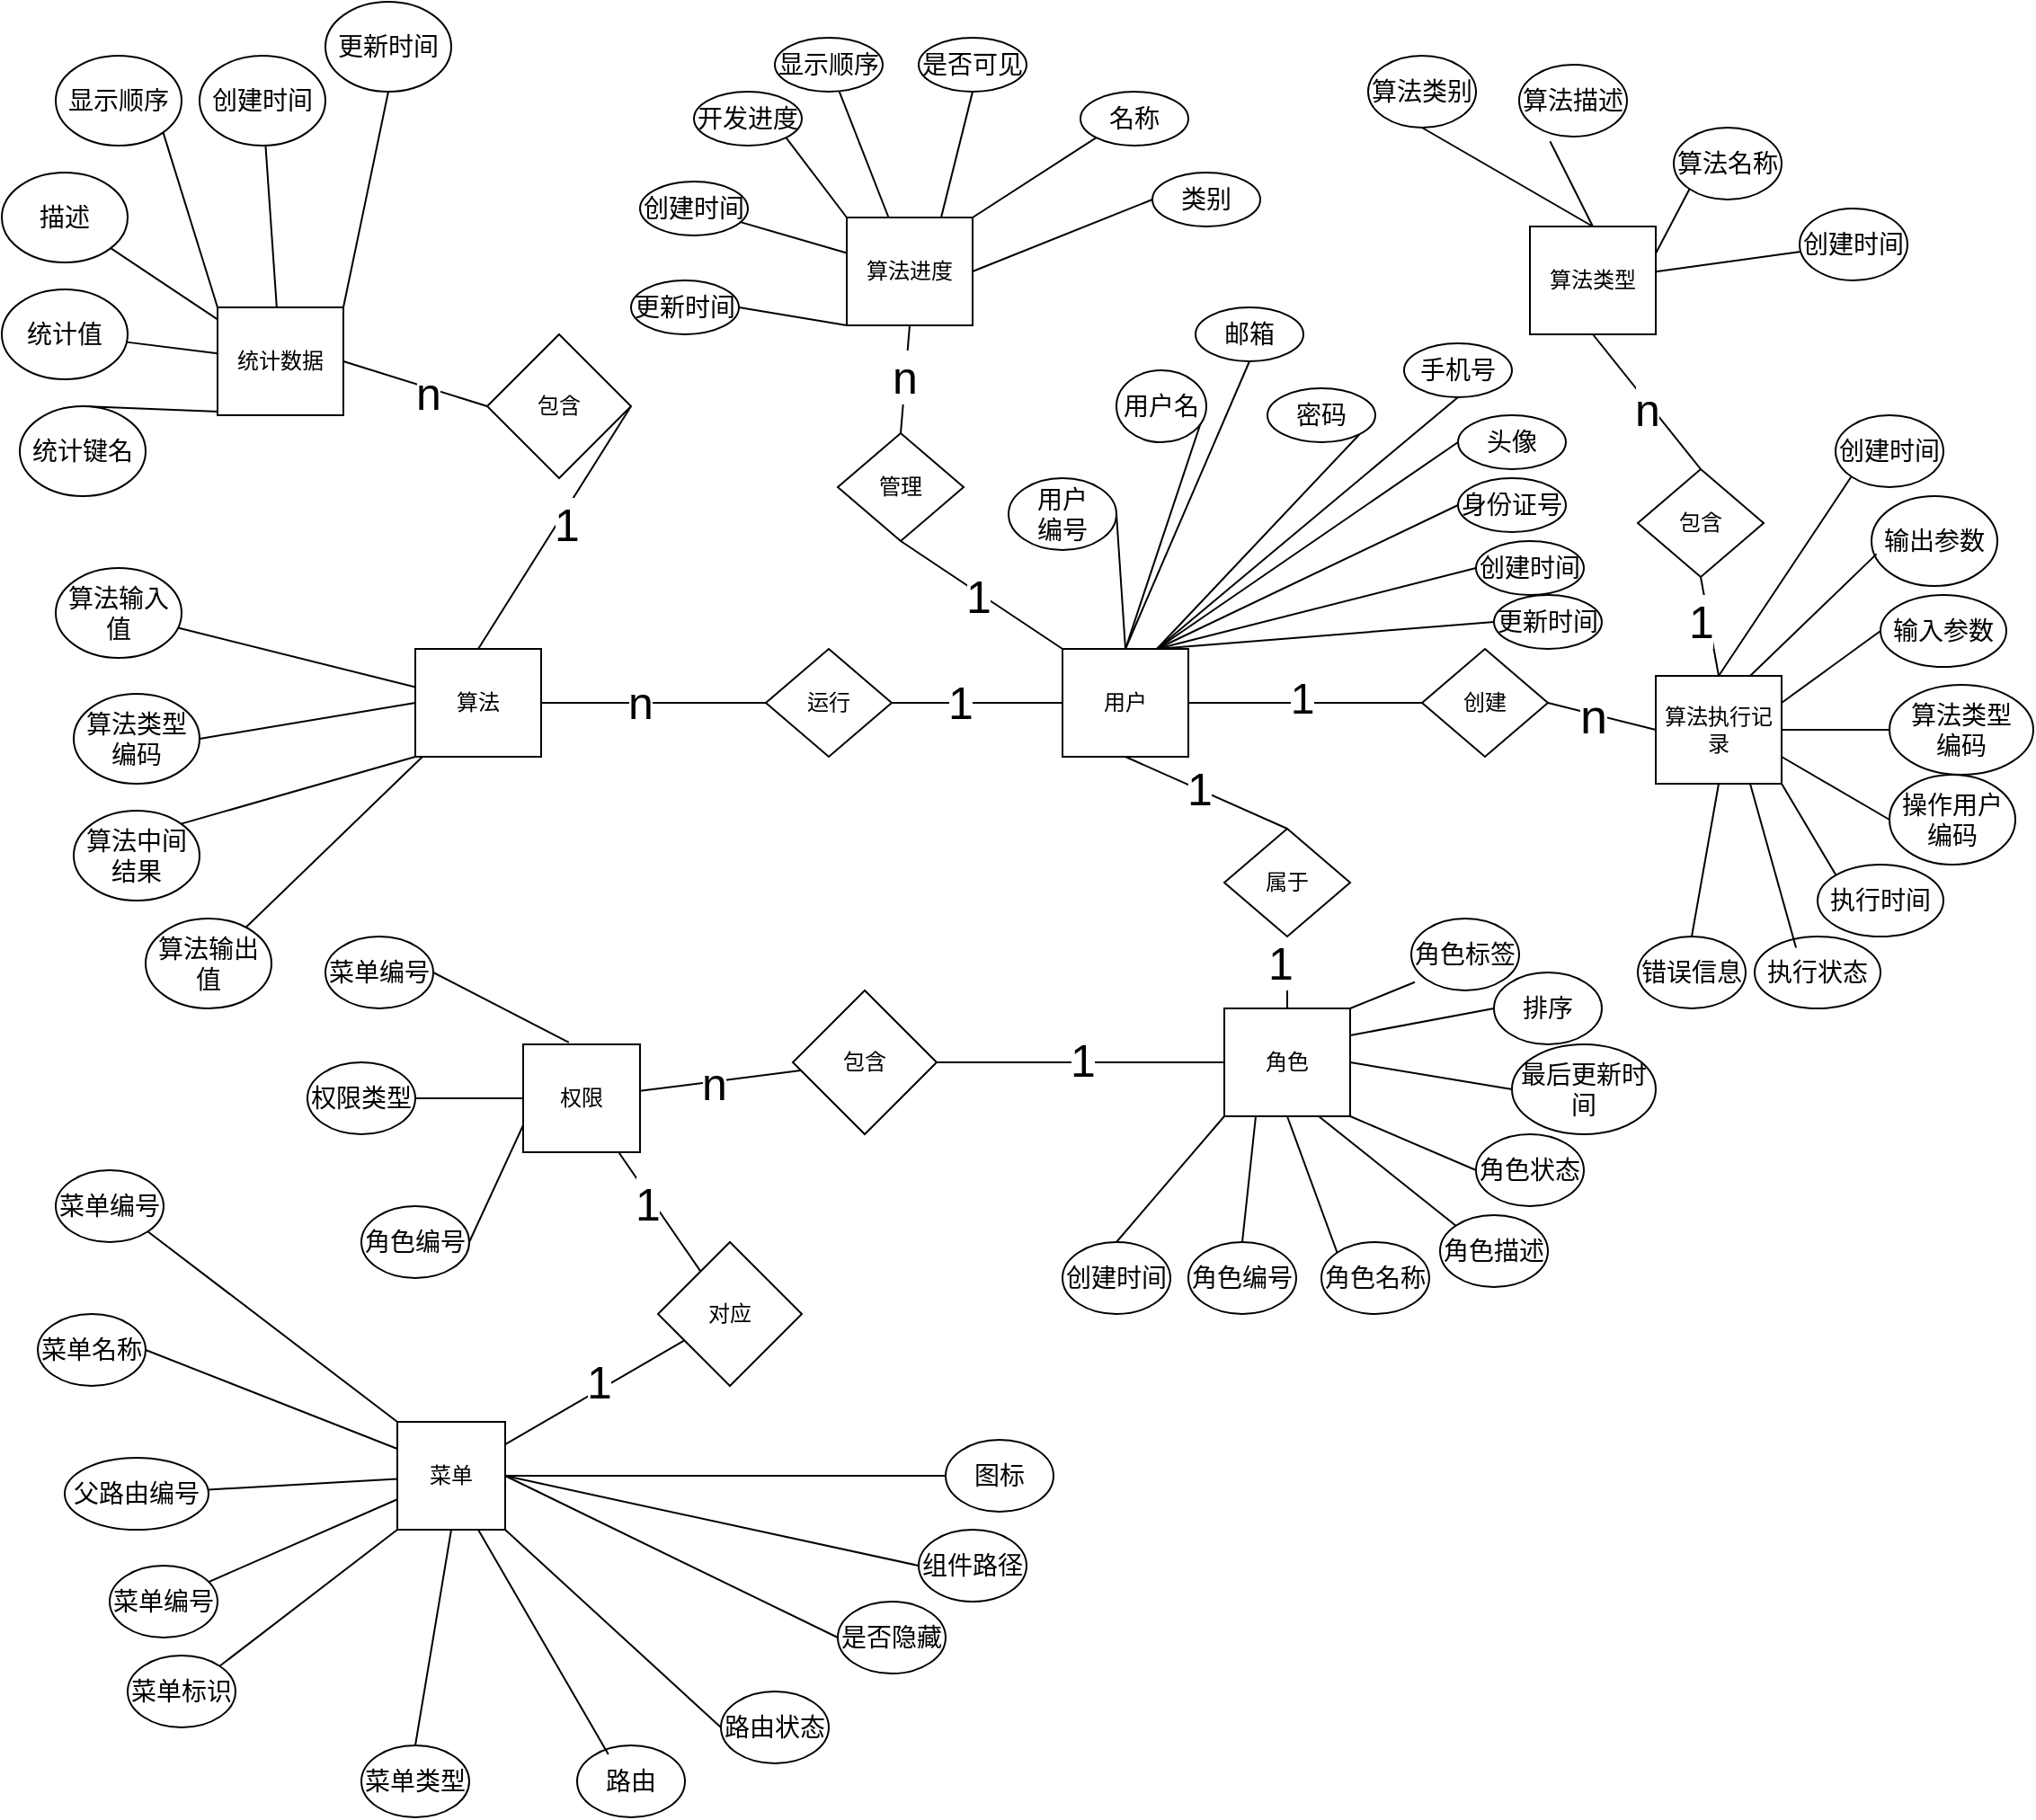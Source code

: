 <mxfile version="27.0.3">
  <diagram name="第 1 页" id="-Th0c5VK0PgYgVABtMwX">
    <mxGraphModel dx="3143" dy="2436" grid="1" gridSize="10" guides="1" tooltips="1" connect="1" arrows="1" fold="1" page="1" pageScale="1" pageWidth="827" pageHeight="1169" math="0" shadow="0">
      <root>
        <mxCell id="0" />
        <mxCell id="1" parent="0" />
        <mxCell id="Kqkyi_JC7MfUf7znlrTd-4" style="rounded=0;orthogonalLoop=1;jettySize=auto;html=1;exitX=1;exitY=0.5;exitDx=0;exitDy=0;entryX=0;entryY=0.5;entryDx=0;entryDy=0;endArrow=none;startFill=0;" edge="1" parent="1" source="Kqkyi_JC7MfUf7znlrTd-1" target="Kqkyi_JC7MfUf7znlrTd-3">
          <mxGeometry relative="1" as="geometry" />
        </mxCell>
        <mxCell id="Kqkyi_JC7MfUf7znlrTd-5" value="1" style="edgeLabel;html=1;align=center;verticalAlign=middle;resizable=0;points=[];fontSize=24;" vertex="1" connectable="0" parent="Kqkyi_JC7MfUf7znlrTd-4">
          <mxGeometry x="-0.04" y="2" relative="1" as="geometry">
            <mxPoint as="offset" />
          </mxGeometry>
        </mxCell>
        <mxCell id="Kqkyi_JC7MfUf7znlrTd-48" style="rounded=0;orthogonalLoop=1;jettySize=auto;html=1;exitX=0;exitY=0.5;exitDx=0;exitDy=0;entryX=1;entryY=0.5;entryDx=0;entryDy=0;endArrow=none;startFill=0;" edge="1" parent="1" source="Kqkyi_JC7MfUf7znlrTd-1" target="Kqkyi_JC7MfUf7znlrTd-42">
          <mxGeometry relative="1" as="geometry" />
        </mxCell>
        <mxCell id="Kqkyi_JC7MfUf7znlrTd-54" value="1" style="edgeLabel;html=1;align=center;verticalAlign=middle;resizable=0;points=[];fontSize=25;" vertex="1" connectable="0" parent="Kqkyi_JC7MfUf7znlrTd-48">
          <mxGeometry x="0.2" y="-1" relative="1" as="geometry">
            <mxPoint as="offset" />
          </mxGeometry>
        </mxCell>
        <mxCell id="Kqkyi_JC7MfUf7znlrTd-65" style="rounded=0;orthogonalLoop=1;jettySize=auto;html=1;exitX=0.5;exitY=0;exitDx=0;exitDy=0;entryX=1;entryY=0.5;entryDx=0;entryDy=0;endArrow=none;startFill=0;" edge="1" parent="1" source="Kqkyi_JC7MfUf7znlrTd-1" target="Kqkyi_JC7MfUf7znlrTd-56">
          <mxGeometry relative="1" as="geometry" />
        </mxCell>
        <mxCell id="Kqkyi_JC7MfUf7znlrTd-66" style="rounded=0;orthogonalLoop=1;jettySize=auto;html=1;exitX=0.5;exitY=0;exitDx=0;exitDy=0;entryX=1;entryY=0.5;entryDx=0;entryDy=0;endArrow=none;startFill=0;" edge="1" parent="1" source="Kqkyi_JC7MfUf7znlrTd-1" target="Kqkyi_JC7MfUf7znlrTd-57">
          <mxGeometry relative="1" as="geometry" />
        </mxCell>
        <mxCell id="Kqkyi_JC7MfUf7znlrTd-67" style="rounded=0;orthogonalLoop=1;jettySize=auto;html=1;exitX=0.75;exitY=0;exitDx=0;exitDy=0;entryX=0;entryY=0.5;entryDx=0;entryDy=0;endArrow=none;startFill=0;" edge="1" parent="1" source="Kqkyi_JC7MfUf7znlrTd-1" target="Kqkyi_JC7MfUf7znlrTd-64">
          <mxGeometry relative="1" as="geometry" />
        </mxCell>
        <mxCell id="Kqkyi_JC7MfUf7znlrTd-68" style="rounded=0;orthogonalLoop=1;jettySize=auto;html=1;exitX=0.75;exitY=0;exitDx=0;exitDy=0;entryX=0;entryY=0.5;entryDx=0;entryDy=0;endArrow=none;startFill=0;" edge="1" parent="1" source="Kqkyi_JC7MfUf7znlrTd-1" target="Kqkyi_JC7MfUf7znlrTd-63">
          <mxGeometry relative="1" as="geometry" />
        </mxCell>
        <mxCell id="Kqkyi_JC7MfUf7znlrTd-69" style="rounded=0;orthogonalLoop=1;jettySize=auto;html=1;exitX=0.75;exitY=0;exitDx=0;exitDy=0;entryX=0;entryY=0.5;entryDx=0;entryDy=0;endArrow=none;startFill=0;" edge="1" parent="1" source="Kqkyi_JC7MfUf7znlrTd-1" target="Kqkyi_JC7MfUf7znlrTd-62">
          <mxGeometry relative="1" as="geometry" />
        </mxCell>
        <mxCell id="Kqkyi_JC7MfUf7znlrTd-70" style="rounded=0;orthogonalLoop=1;jettySize=auto;html=1;exitX=0.75;exitY=0;exitDx=0;exitDy=0;entryX=0;entryY=0.5;entryDx=0;entryDy=0;endArrow=none;startFill=0;" edge="1" parent="1" source="Kqkyi_JC7MfUf7znlrTd-1" target="Kqkyi_JC7MfUf7znlrTd-60">
          <mxGeometry relative="1" as="geometry" />
        </mxCell>
        <mxCell id="Kqkyi_JC7MfUf7znlrTd-71" style="rounded=0;orthogonalLoop=1;jettySize=auto;html=1;exitX=0.75;exitY=0;exitDx=0;exitDy=0;entryX=0.5;entryY=1;entryDx=0;entryDy=0;endArrow=none;startFill=0;" edge="1" parent="1" source="Kqkyi_JC7MfUf7znlrTd-1" target="Kqkyi_JC7MfUf7znlrTd-61">
          <mxGeometry relative="1" as="geometry" />
        </mxCell>
        <mxCell id="Kqkyi_JC7MfUf7znlrTd-72" style="rounded=0;orthogonalLoop=1;jettySize=auto;html=1;exitX=0.75;exitY=0;exitDx=0;exitDy=0;entryX=1;entryY=1;entryDx=0;entryDy=0;endArrow=none;startFill=0;" edge="1" parent="1" source="Kqkyi_JC7MfUf7znlrTd-1" target="Kqkyi_JC7MfUf7znlrTd-58">
          <mxGeometry relative="1" as="geometry" />
        </mxCell>
        <mxCell id="Kqkyi_JC7MfUf7znlrTd-76" style="rounded=0;orthogonalLoop=1;jettySize=auto;html=1;exitX=0.5;exitY=1;exitDx=0;exitDy=0;entryX=0.5;entryY=0;entryDx=0;entryDy=0;endArrow=none;startFill=0;" edge="1" parent="1" source="Kqkyi_JC7MfUf7znlrTd-1" target="Kqkyi_JC7MfUf7znlrTd-75">
          <mxGeometry relative="1" as="geometry" />
        </mxCell>
        <mxCell id="Kqkyi_JC7MfUf7znlrTd-95" value="1" style="edgeLabel;html=1;align=center;verticalAlign=middle;resizable=0;points=[];fontSize=25;" vertex="1" connectable="0" parent="Kqkyi_JC7MfUf7znlrTd-76">
          <mxGeometry x="-0.11" y="1" relative="1" as="geometry">
            <mxPoint as="offset" />
          </mxGeometry>
        </mxCell>
        <mxCell id="Kqkyi_JC7MfUf7znlrTd-141" style="rounded=0;orthogonalLoop=1;jettySize=auto;html=1;exitX=0.5;exitY=0;exitDx=0;exitDy=0;entryX=0.5;entryY=1;entryDx=0;entryDy=0;endArrow=none;startFill=0;" edge="1" parent="1" source="Kqkyi_JC7MfUf7znlrTd-1" target="Kqkyi_JC7MfUf7znlrTd-59">
          <mxGeometry relative="1" as="geometry" />
        </mxCell>
        <mxCell id="Kqkyi_JC7MfUf7znlrTd-143" style="rounded=0;orthogonalLoop=1;jettySize=auto;html=1;exitX=0;exitY=0;exitDx=0;exitDy=0;entryX=0.5;entryY=1;entryDx=0;entryDy=0;endArrow=none;startFill=0;" edge="1" parent="1" source="Kqkyi_JC7MfUf7znlrTd-1" target="Kqkyi_JC7MfUf7znlrTd-142">
          <mxGeometry relative="1" as="geometry" />
        </mxCell>
        <mxCell id="Kqkyi_JC7MfUf7znlrTd-144" value="1" style="edgeLabel;html=1;align=center;verticalAlign=middle;resizable=0;points=[];fontSize=25;" vertex="1" connectable="0" parent="Kqkyi_JC7MfUf7znlrTd-143">
          <mxGeometry x="0.042" y="1" relative="1" as="geometry">
            <mxPoint as="offset" />
          </mxGeometry>
        </mxCell>
        <mxCell id="Kqkyi_JC7MfUf7znlrTd-1" value="用户" style="rounded=0;whiteSpace=wrap;html=1;" vertex="1" parent="1">
          <mxGeometry x="270" y="270" width="70" height="60" as="geometry" />
        </mxCell>
        <mxCell id="Kqkyi_JC7MfUf7znlrTd-17" style="rounded=0;orthogonalLoop=1;jettySize=auto;html=1;exitX=0.5;exitY=1;exitDx=0;exitDy=0;entryX=0.5;entryY=0;entryDx=0;entryDy=0;endArrow=none;startFill=0;" edge="1" parent="1" source="Kqkyi_JC7MfUf7znlrTd-2" target="Kqkyi_JC7MfUf7znlrTd-15">
          <mxGeometry relative="1" as="geometry" />
        </mxCell>
        <mxCell id="Kqkyi_JC7MfUf7znlrTd-19" style="rounded=0;orthogonalLoop=1;jettySize=auto;html=1;exitX=1;exitY=1;exitDx=0;exitDy=0;entryX=0;entryY=0;entryDx=0;entryDy=0;endArrow=none;startFill=0;" edge="1" parent="1" source="Kqkyi_JC7MfUf7znlrTd-2" target="Kqkyi_JC7MfUf7znlrTd-9">
          <mxGeometry relative="1" as="geometry" />
        </mxCell>
        <mxCell id="Kqkyi_JC7MfUf7znlrTd-20" style="rounded=0;orthogonalLoop=1;jettySize=auto;html=1;exitX=1;exitY=0.75;exitDx=0;exitDy=0;entryX=0;entryY=0.5;entryDx=0;entryDy=0;endArrow=none;startFill=0;" edge="1" parent="1" source="Kqkyi_JC7MfUf7znlrTd-2" target="Kqkyi_JC7MfUf7znlrTd-13">
          <mxGeometry relative="1" as="geometry" />
        </mxCell>
        <mxCell id="Kqkyi_JC7MfUf7znlrTd-21" style="rounded=0;orthogonalLoop=1;jettySize=auto;html=1;exitX=1;exitY=0.5;exitDx=0;exitDy=0;entryX=0;entryY=0.5;entryDx=0;entryDy=0;endArrow=none;startFill=0;" edge="1" parent="1" source="Kqkyi_JC7MfUf7znlrTd-2" target="Kqkyi_JC7MfUf7znlrTd-8">
          <mxGeometry relative="1" as="geometry" />
        </mxCell>
        <mxCell id="Kqkyi_JC7MfUf7znlrTd-22" style="rounded=0;orthogonalLoop=1;jettySize=auto;html=1;exitX=1;exitY=0.25;exitDx=0;exitDy=0;entryX=0;entryY=0.5;entryDx=0;entryDy=0;endArrow=none;startFill=0;" edge="1" parent="1" source="Kqkyi_JC7MfUf7znlrTd-2" target="Kqkyi_JC7MfUf7znlrTd-10">
          <mxGeometry relative="1" as="geometry" />
        </mxCell>
        <mxCell id="Kqkyi_JC7MfUf7znlrTd-26" style="rounded=0;orthogonalLoop=1;jettySize=auto;html=1;exitX=0.5;exitY=0;exitDx=0;exitDy=0;entryX=0;entryY=1;entryDx=0;entryDy=0;endArrow=none;startFill=0;" edge="1" parent="1" source="Kqkyi_JC7MfUf7znlrTd-2" target="Kqkyi_JC7MfUf7znlrTd-16">
          <mxGeometry relative="1" as="geometry" />
        </mxCell>
        <mxCell id="Kqkyi_JC7MfUf7znlrTd-2" value="算法执行记录" style="rounded=0;whiteSpace=wrap;html=1;" vertex="1" parent="1">
          <mxGeometry x="600" y="285" width="70" height="60" as="geometry" />
        </mxCell>
        <mxCell id="Kqkyi_JC7MfUf7znlrTd-6" style="rounded=0;orthogonalLoop=1;jettySize=auto;html=1;exitX=1;exitY=0.5;exitDx=0;exitDy=0;entryX=0;entryY=0.5;entryDx=0;entryDy=0;endArrow=none;startFill=0;" edge="1" parent="1" source="Kqkyi_JC7MfUf7znlrTd-3" target="Kqkyi_JC7MfUf7znlrTd-2">
          <mxGeometry relative="1" as="geometry" />
        </mxCell>
        <mxCell id="Kqkyi_JC7MfUf7znlrTd-7" value="n" style="edgeLabel;html=1;align=center;verticalAlign=middle;resizable=0;points=[];fontSize=27;" vertex="1" connectable="0" parent="Kqkyi_JC7MfUf7znlrTd-6">
          <mxGeometry x="-0.16" y="-1" relative="1" as="geometry">
            <mxPoint as="offset" />
          </mxGeometry>
        </mxCell>
        <mxCell id="Kqkyi_JC7MfUf7znlrTd-3" value="创建" style="rhombus;whiteSpace=wrap;html=1;" vertex="1" parent="1">
          <mxGeometry x="470" y="270" width="70" height="60" as="geometry" />
        </mxCell>
        <mxCell id="Kqkyi_JC7MfUf7znlrTd-8" value="&lt;font style=&quot;font-size: 14px;&quot;&gt;算法类型&lt;/font&gt;&lt;div&gt;&lt;font style=&quot;font-size: 14px;&quot;&gt;编码&lt;/font&gt;&lt;/div&gt;" style="ellipse;whiteSpace=wrap;html=1;rotation=0;" vertex="1" parent="1">
          <mxGeometry x="730" y="290" width="80" height="50" as="geometry" />
        </mxCell>
        <mxCell id="Kqkyi_JC7MfUf7znlrTd-9" value="&lt;span style=&quot;font-size: 14px;&quot;&gt;执行时间&lt;/span&gt;" style="ellipse;whiteSpace=wrap;html=1;" vertex="1" parent="1">
          <mxGeometry x="690" y="390" width="70" height="40" as="geometry" />
        </mxCell>
        <mxCell id="Kqkyi_JC7MfUf7znlrTd-10" value="&lt;span style=&quot;font-size: 14px;&quot;&gt;输入参数&lt;/span&gt;" style="ellipse;whiteSpace=wrap;html=1;rotation=0;" vertex="1" parent="1">
          <mxGeometry x="725" y="240" width="70" height="40" as="geometry" />
        </mxCell>
        <mxCell id="Kqkyi_JC7MfUf7znlrTd-11" value="&lt;span style=&quot;font-size: 14px;&quot;&gt;输出参数&lt;/span&gt;" style="ellipse;whiteSpace=wrap;html=1;rotation=0;" vertex="1" parent="1">
          <mxGeometry x="720" y="185" width="70" height="50" as="geometry" />
        </mxCell>
        <mxCell id="Kqkyi_JC7MfUf7znlrTd-13" value="&lt;font style=&quot;font-size: 14px;&quot;&gt;操作用户&lt;/font&gt;&lt;div&gt;&lt;font style=&quot;font-size: 14px;&quot;&gt;编码&lt;/font&gt;&lt;/div&gt;" style="ellipse;whiteSpace=wrap;html=1;" vertex="1" parent="1">
          <mxGeometry x="730" y="340" width="70" height="50" as="geometry" />
        </mxCell>
        <mxCell id="Kqkyi_JC7MfUf7znlrTd-14" value="&lt;span style=&quot;font-size: 14px;&quot;&gt;执行状态&lt;/span&gt;" style="ellipse;whiteSpace=wrap;html=1;rotation=0;" vertex="1" parent="1">
          <mxGeometry x="655" y="430" width="70" height="40" as="geometry" />
        </mxCell>
        <mxCell id="Kqkyi_JC7MfUf7znlrTd-15" value="&lt;span style=&quot;font-size: 14px;&quot;&gt;错误信息&lt;/span&gt;" style="ellipse;whiteSpace=wrap;html=1;" vertex="1" parent="1">
          <mxGeometry x="590" y="430" width="60" height="40" as="geometry" />
        </mxCell>
        <mxCell id="Kqkyi_JC7MfUf7znlrTd-16" value="&lt;span style=&quot;font-size: 14px;&quot;&gt;创建时间&lt;/span&gt;" style="ellipse;whiteSpace=wrap;html=1;" vertex="1" parent="1">
          <mxGeometry x="700" y="140" width="60" height="40" as="geometry" />
        </mxCell>
        <mxCell id="Kqkyi_JC7MfUf7znlrTd-18" style="rounded=0;orthogonalLoop=1;jettySize=auto;html=1;exitX=0.75;exitY=1;exitDx=0;exitDy=0;entryX=0.329;entryY=0.155;entryDx=0;entryDy=0;entryPerimeter=0;endArrow=none;startFill=0;" edge="1" parent="1" source="Kqkyi_JC7MfUf7znlrTd-2" target="Kqkyi_JC7MfUf7znlrTd-14">
          <mxGeometry relative="1" as="geometry" />
        </mxCell>
        <mxCell id="Kqkyi_JC7MfUf7znlrTd-24" style="rounded=0;orthogonalLoop=1;jettySize=auto;html=1;exitX=0.75;exitY=0;exitDx=0;exitDy=0;entryX=0.04;entryY=0.644;entryDx=0;entryDy=0;entryPerimeter=0;endArrow=none;startFill=0;" edge="1" parent="1" source="Kqkyi_JC7MfUf7znlrTd-2" target="Kqkyi_JC7MfUf7znlrTd-11">
          <mxGeometry relative="1" as="geometry" />
        </mxCell>
        <mxCell id="Kqkyi_JC7MfUf7znlrTd-28" style="rounded=0;orthogonalLoop=1;jettySize=auto;html=1;exitX=0.5;exitY=1;exitDx=0;exitDy=0;entryX=0.5;entryY=0;entryDx=0;entryDy=0;endArrow=none;startFill=0;" edge="1" parent="1" source="Kqkyi_JC7MfUf7znlrTd-27" target="Kqkyi_JC7MfUf7znlrTd-2">
          <mxGeometry relative="1" as="geometry" />
        </mxCell>
        <mxCell id="Kqkyi_JC7MfUf7znlrTd-29" value="1" style="edgeLabel;html=1;align=center;verticalAlign=middle;resizable=0;points=[];fontSize=25;" vertex="1" connectable="0" parent="Kqkyi_JC7MfUf7znlrTd-28">
          <mxGeometry x="-0.16" y="-5" relative="1" as="geometry">
            <mxPoint as="offset" />
          </mxGeometry>
        </mxCell>
        <mxCell id="Kqkyi_JC7MfUf7znlrTd-27" value="包含" style="rhombus;whiteSpace=wrap;html=1;" vertex="1" parent="1">
          <mxGeometry x="590" y="170" width="70" height="60" as="geometry" />
        </mxCell>
        <mxCell id="Kqkyi_JC7MfUf7znlrTd-36" style="rounded=0;orthogonalLoop=1;jettySize=auto;html=1;exitX=0.5;exitY=0;exitDx=0;exitDy=0;entryX=0.5;entryY=1;entryDx=0;entryDy=0;endArrow=none;startFill=0;" edge="1" parent="1" source="Kqkyi_JC7MfUf7znlrTd-30" target="Kqkyi_JC7MfUf7znlrTd-33">
          <mxGeometry relative="1" as="geometry" />
        </mxCell>
        <mxCell id="Kqkyi_JC7MfUf7znlrTd-38" style="rounded=0;orthogonalLoop=1;jettySize=auto;html=1;exitX=1;exitY=0.25;exitDx=0;exitDy=0;entryX=0;entryY=1;entryDx=0;entryDy=0;endArrow=none;startFill=0;" edge="1" parent="1" source="Kqkyi_JC7MfUf7znlrTd-30" target="Kqkyi_JC7MfUf7znlrTd-32">
          <mxGeometry relative="1" as="geometry" />
        </mxCell>
        <mxCell id="Kqkyi_JC7MfUf7znlrTd-39" value="" style="rounded=0;orthogonalLoop=1;jettySize=auto;html=1;endArrow=none;startFill=0;" edge="1" parent="1" source="Kqkyi_JC7MfUf7znlrTd-30" target="Kqkyi_JC7MfUf7znlrTd-35">
          <mxGeometry relative="1" as="geometry" />
        </mxCell>
        <mxCell id="Kqkyi_JC7MfUf7znlrTd-40" style="rounded=0;orthogonalLoop=1;jettySize=auto;html=1;exitX=0.5;exitY=1;exitDx=0;exitDy=0;entryX=0.5;entryY=0;entryDx=0;entryDy=0;endArrow=none;startFill=0;" edge="1" parent="1" source="Kqkyi_JC7MfUf7znlrTd-30" target="Kqkyi_JC7MfUf7znlrTd-27">
          <mxGeometry relative="1" as="geometry" />
        </mxCell>
        <mxCell id="Kqkyi_JC7MfUf7znlrTd-41" value="n" style="edgeLabel;html=1;align=center;verticalAlign=middle;resizable=0;points=[];fontSize=25;" vertex="1" connectable="0" parent="Kqkyi_JC7MfUf7znlrTd-40">
          <mxGeometry x="0.04" y="-2" relative="1" as="geometry">
            <mxPoint as="offset" />
          </mxGeometry>
        </mxCell>
        <mxCell id="Kqkyi_JC7MfUf7znlrTd-30" value="算法类型" style="rounded=0;whiteSpace=wrap;html=1;" vertex="1" parent="1">
          <mxGeometry x="530" y="35" width="70" height="60" as="geometry" />
        </mxCell>
        <mxCell id="Kqkyi_JC7MfUf7znlrTd-31" value="&lt;span style=&quot;font-size: 14px;&quot;&gt;算法描述&lt;/span&gt;" style="ellipse;whiteSpace=wrap;html=1;" vertex="1" parent="1">
          <mxGeometry x="524" y="-55" width="60" height="40" as="geometry" />
        </mxCell>
        <mxCell id="Kqkyi_JC7MfUf7znlrTd-32" value="&lt;span style=&quot;font-size: 14px;&quot;&gt;算法名称&lt;/span&gt;" style="ellipse;whiteSpace=wrap;html=1;" vertex="1" parent="1">
          <mxGeometry x="610" y="-20" width="60" height="40" as="geometry" />
        </mxCell>
        <mxCell id="Kqkyi_JC7MfUf7znlrTd-33" value="&lt;span style=&quot;font-size: 14px;&quot;&gt;算法类别&lt;/span&gt;" style="ellipse;whiteSpace=wrap;html=1;" vertex="1" parent="1">
          <mxGeometry x="440" y="-60" width="60" height="40" as="geometry" />
        </mxCell>
        <mxCell id="Kqkyi_JC7MfUf7znlrTd-35" value="&lt;span style=&quot;font-size: 14px;&quot;&gt;创建时间&lt;/span&gt;" style="ellipse;whiteSpace=wrap;html=1;" vertex="1" parent="1">
          <mxGeometry x="680" y="25" width="60" height="40" as="geometry" />
        </mxCell>
        <mxCell id="Kqkyi_JC7MfUf7znlrTd-37" style="rounded=0;orthogonalLoop=1;jettySize=auto;html=1;exitX=0.5;exitY=0;exitDx=0;exitDy=0;entryX=0.287;entryY=1.065;entryDx=0;entryDy=0;entryPerimeter=0;endArrow=none;startFill=0;" edge="1" parent="1" source="Kqkyi_JC7MfUf7znlrTd-30" target="Kqkyi_JC7MfUf7znlrTd-31">
          <mxGeometry relative="1" as="geometry" />
        </mxCell>
        <mxCell id="Kqkyi_JC7MfUf7znlrTd-49" style="rounded=0;orthogonalLoop=1;jettySize=auto;html=1;exitX=0;exitY=0.5;exitDx=0;exitDy=0;entryX=1;entryY=0.5;entryDx=0;entryDy=0;endArrow=none;startFill=0;" edge="1" parent="1" source="Kqkyi_JC7MfUf7znlrTd-42" target="Kqkyi_JC7MfUf7znlrTd-43">
          <mxGeometry relative="1" as="geometry" />
        </mxCell>
        <mxCell id="Kqkyi_JC7MfUf7znlrTd-55" value="n" style="edgeLabel;html=1;align=center;verticalAlign=middle;resizable=0;points=[];fontSize=25;" vertex="1" connectable="0" parent="Kqkyi_JC7MfUf7znlrTd-49">
          <mxGeometry x="0.12" y="-1" relative="1" as="geometry">
            <mxPoint as="offset" />
          </mxGeometry>
        </mxCell>
        <mxCell id="Kqkyi_JC7MfUf7znlrTd-42" value="运行" style="rhombus;whiteSpace=wrap;html=1;" vertex="1" parent="1">
          <mxGeometry x="105" y="270" width="70" height="60" as="geometry" />
        </mxCell>
        <mxCell id="Kqkyi_JC7MfUf7znlrTd-50" value="" style="rounded=0;orthogonalLoop=1;jettySize=auto;html=1;endArrow=none;startFill=0;" edge="1" parent="1" source="Kqkyi_JC7MfUf7znlrTd-43" target="Kqkyi_JC7MfUf7znlrTd-47">
          <mxGeometry relative="1" as="geometry" />
        </mxCell>
        <mxCell id="Kqkyi_JC7MfUf7znlrTd-51" style="rounded=0;orthogonalLoop=1;jettySize=auto;html=1;exitX=0;exitY=1;exitDx=0;exitDy=0;entryX=1;entryY=0;entryDx=0;entryDy=0;endArrow=none;startFill=0;" edge="1" parent="1" source="Kqkyi_JC7MfUf7znlrTd-43" target="Kqkyi_JC7MfUf7znlrTd-46">
          <mxGeometry relative="1" as="geometry" />
        </mxCell>
        <mxCell id="Kqkyi_JC7MfUf7znlrTd-52" value="" style="rounded=0;orthogonalLoop=1;jettySize=auto;html=1;endArrow=none;startFill=0;" edge="1" parent="1" source="Kqkyi_JC7MfUf7znlrTd-43" target="Kqkyi_JC7MfUf7znlrTd-45">
          <mxGeometry relative="1" as="geometry" />
        </mxCell>
        <mxCell id="Kqkyi_JC7MfUf7znlrTd-53" style="rounded=0;orthogonalLoop=1;jettySize=auto;html=1;exitX=0;exitY=0.5;exitDx=0;exitDy=0;entryX=1;entryY=0.5;entryDx=0;entryDy=0;endArrow=none;startFill=0;" edge="1" parent="1" source="Kqkyi_JC7MfUf7znlrTd-43" target="Kqkyi_JC7MfUf7znlrTd-44">
          <mxGeometry relative="1" as="geometry" />
        </mxCell>
        <mxCell id="Kqkyi_JC7MfUf7znlrTd-167" style="rounded=0;orthogonalLoop=1;jettySize=auto;html=1;exitX=0.5;exitY=0;exitDx=0;exitDy=0;entryX=1;entryY=0.5;entryDx=0;entryDy=0;endArrow=none;startFill=0;" edge="1" parent="1" source="Kqkyi_JC7MfUf7znlrTd-43" target="Kqkyi_JC7MfUf7znlrTd-163">
          <mxGeometry relative="1" as="geometry" />
        </mxCell>
        <mxCell id="Kqkyi_JC7MfUf7znlrTd-168" value="1" style="edgeLabel;html=1;align=center;verticalAlign=middle;resizable=0;points=[];fontSize=25;" vertex="1" connectable="0" parent="Kqkyi_JC7MfUf7znlrTd-167">
          <mxGeometry x="0.077" y="-4" relative="1" as="geometry">
            <mxPoint as="offset" />
          </mxGeometry>
        </mxCell>
        <mxCell id="Kqkyi_JC7MfUf7znlrTd-43" value="算法" style="rounded=0;whiteSpace=wrap;html=1;" vertex="1" parent="1">
          <mxGeometry x="-90" y="270" width="70" height="60" as="geometry" />
        </mxCell>
        <mxCell id="Kqkyi_JC7MfUf7znlrTd-44" value="&lt;span style=&quot;font-size: 14px;&quot;&gt;算法类型编码&lt;/span&gt;" style="ellipse;whiteSpace=wrap;html=1;" vertex="1" parent="1">
          <mxGeometry x="-280" y="295" width="70" height="50" as="geometry" />
        </mxCell>
        <mxCell id="Kqkyi_JC7MfUf7znlrTd-45" value="&lt;span style=&quot;font-size: 14px;&quot;&gt;算法输入值&lt;/span&gt;" style="ellipse;whiteSpace=wrap;html=1;" vertex="1" parent="1">
          <mxGeometry x="-290" y="225" width="70" height="50" as="geometry" />
        </mxCell>
        <mxCell id="Kqkyi_JC7MfUf7znlrTd-46" value="&lt;span style=&quot;font-size: 14px;&quot;&gt;算法中间结果&lt;/span&gt;" style="ellipse;whiteSpace=wrap;html=1;" vertex="1" parent="1">
          <mxGeometry x="-280" y="360" width="70" height="50" as="geometry" />
        </mxCell>
        <mxCell id="Kqkyi_JC7MfUf7znlrTd-47" value="&lt;span style=&quot;font-size: 14px;&quot;&gt;算法输出值&lt;/span&gt;" style="ellipse;whiteSpace=wrap;html=1;" vertex="1" parent="1">
          <mxGeometry x="-240" y="420" width="70" height="50" as="geometry" />
        </mxCell>
        <mxCell id="Kqkyi_JC7MfUf7znlrTd-56" value="&lt;span style=&quot;font-size: 14px;&quot;&gt;用户&lt;/span&gt;&lt;div&gt;&lt;span style=&quot;font-size: 14px;&quot;&gt;编号&lt;/span&gt;&lt;span style=&quot;color: rgba(0, 0, 0, 0); font-family: monospace; font-size: 0px; text-align: start; text-wrap-mode: nowrap;&quot;&gt;%3CmxGraphModel%3E%3Croot%3E%3CmxCell%20id%3D%220%22%2F%3E%3CmxCell%20id%3D%221%22%20parent%3D%220%22%2F%3E%3CmxCell%20id%3D%222%22%20value%3D%22%26lt%3Bspan%20style%3D%26quot%3Bfont-size%3A%2014px%3B%26quot%3B%26gt%3B%E7%AE%97%E6%B3%95%E8%BE%93%E5%85%A5%E5%80%BC%26lt%3B%2Fspan%26gt%3B%22%20style%3D%22ellipse%3BwhiteSpace%3Dwrap%3Bhtml%3D1%3B%22%20vertex%3D%221%22%20parent%3D%221%22%3E%3CmxGeometry%20x%3D%2240%22%20y%3D%22220%22%20width%3D%2270%22%20height%3D%2250%22%20as%3D%22geometry%22%2F%3E%3C%2FmxCell%3E%3C%2Froot%3E%3C%2FmxGraphModel%3E&lt;/span&gt;&lt;/div&gt;" style="ellipse;whiteSpace=wrap;html=1;" vertex="1" parent="1">
          <mxGeometry x="240" y="175" width="60" height="40" as="geometry" />
        </mxCell>
        <mxCell id="Kqkyi_JC7MfUf7znlrTd-57" value="&lt;span style=&quot;font-size: 14px;&quot;&gt;用户名&lt;/span&gt;" style="ellipse;whiteSpace=wrap;html=1;" vertex="1" parent="1">
          <mxGeometry x="300" y="115" width="50" height="40" as="geometry" />
        </mxCell>
        <mxCell id="Kqkyi_JC7MfUf7znlrTd-58" value="&lt;span style=&quot;font-size: 14px;&quot;&gt;密码&lt;/span&gt;" style="ellipse;whiteSpace=wrap;html=1;" vertex="1" parent="1">
          <mxGeometry x="384" y="125" width="60" height="30" as="geometry" />
        </mxCell>
        <mxCell id="Kqkyi_JC7MfUf7znlrTd-59" value="&lt;span style=&quot;font-size: 14px;&quot;&gt;邮箱&lt;/span&gt;" style="ellipse;whiteSpace=wrap;html=1;" vertex="1" parent="1">
          <mxGeometry x="344" y="80" width="60" height="30" as="geometry" />
        </mxCell>
        <mxCell id="Kqkyi_JC7MfUf7znlrTd-60" value="&lt;span style=&quot;font-size: 14px;&quot;&gt;头像&lt;/span&gt;" style="ellipse;whiteSpace=wrap;html=1;" vertex="1" parent="1">
          <mxGeometry x="490" y="140" width="60" height="30" as="geometry" />
        </mxCell>
        <mxCell id="Kqkyi_JC7MfUf7znlrTd-61" value="&lt;span style=&quot;font-size: 14px;&quot;&gt;手机号&lt;/span&gt;" style="ellipse;whiteSpace=wrap;html=1;" vertex="1" parent="1">
          <mxGeometry x="460" y="100" width="60" height="30" as="geometry" />
        </mxCell>
        <mxCell id="Kqkyi_JC7MfUf7znlrTd-62" value="&lt;span style=&quot;font-size: 14px;&quot;&gt;身份证号&lt;/span&gt;" style="ellipse;whiteSpace=wrap;html=1;" vertex="1" parent="1">
          <mxGeometry x="490" y="175" width="60" height="30" as="geometry" />
        </mxCell>
        <mxCell id="Kqkyi_JC7MfUf7znlrTd-63" value="&lt;span style=&quot;font-size: 14px;&quot;&gt;创建时间&lt;/span&gt;" style="ellipse;whiteSpace=wrap;html=1;" vertex="1" parent="1">
          <mxGeometry x="500" y="210" width="60" height="30" as="geometry" />
        </mxCell>
        <mxCell id="Kqkyi_JC7MfUf7znlrTd-64" value="&lt;span style=&quot;font-size: 14px;&quot;&gt;更新时间&lt;/span&gt;" style="ellipse;whiteSpace=wrap;html=1;" vertex="1" parent="1">
          <mxGeometry x="510" y="240" width="60" height="30" as="geometry" />
        </mxCell>
        <mxCell id="Kqkyi_JC7MfUf7znlrTd-94" style="rounded=0;orthogonalLoop=1;jettySize=auto;html=1;exitX=0.5;exitY=1;exitDx=0;exitDy=0;entryX=0.5;entryY=0;entryDx=0;entryDy=0;endArrow=none;startFill=0;" edge="1" parent="1" source="Kqkyi_JC7MfUf7znlrTd-75" target="Kqkyi_JC7MfUf7znlrTd-77">
          <mxGeometry relative="1" as="geometry" />
        </mxCell>
        <mxCell id="Kqkyi_JC7MfUf7znlrTd-96" value="1" style="edgeLabel;html=1;align=center;verticalAlign=middle;resizable=0;points=[];fontSize=25;" vertex="1" connectable="0" parent="Kqkyi_JC7MfUf7znlrTd-94">
          <mxGeometry x="-0.31" y="-4" relative="1" as="geometry">
            <mxPoint as="offset" />
          </mxGeometry>
        </mxCell>
        <mxCell id="Kqkyi_JC7MfUf7znlrTd-75" value="属于" style="rhombus;whiteSpace=wrap;html=1;" vertex="1" parent="1">
          <mxGeometry x="360" y="370" width="70" height="60" as="geometry" />
        </mxCell>
        <mxCell id="Kqkyi_JC7MfUf7znlrTd-87" style="rounded=0;orthogonalLoop=1;jettySize=auto;html=1;exitX=1;exitY=0.25;exitDx=0;exitDy=0;entryX=0;entryY=0.5;entryDx=0;entryDy=0;endArrow=none;startFill=0;" edge="1" parent="1" source="Kqkyi_JC7MfUf7znlrTd-77" target="Kqkyi_JC7MfUf7znlrTd-85">
          <mxGeometry relative="1" as="geometry" />
        </mxCell>
        <mxCell id="Kqkyi_JC7MfUf7znlrTd-88" style="rounded=0;orthogonalLoop=1;jettySize=auto;html=1;exitX=1;exitY=0.5;exitDx=0;exitDy=0;entryX=0;entryY=0.5;entryDx=0;entryDy=0;endArrow=none;startFill=0;" edge="1" parent="1" source="Kqkyi_JC7MfUf7znlrTd-77" target="Kqkyi_JC7MfUf7znlrTd-82">
          <mxGeometry relative="1" as="geometry" />
        </mxCell>
        <mxCell id="Kqkyi_JC7MfUf7znlrTd-89" style="rounded=0;orthogonalLoop=1;jettySize=auto;html=1;exitX=1;exitY=1;exitDx=0;exitDy=0;entryX=0;entryY=0.5;entryDx=0;entryDy=0;endArrow=none;startFill=0;" edge="1" parent="1" source="Kqkyi_JC7MfUf7znlrTd-77" target="Kqkyi_JC7MfUf7znlrTd-84">
          <mxGeometry relative="1" as="geometry" />
        </mxCell>
        <mxCell id="Kqkyi_JC7MfUf7znlrTd-90" style="rounded=0;orthogonalLoop=1;jettySize=auto;html=1;exitX=0.75;exitY=1;exitDx=0;exitDy=0;entryX=0;entryY=0;entryDx=0;entryDy=0;endArrow=none;startFill=0;" edge="1" parent="1" source="Kqkyi_JC7MfUf7znlrTd-77" target="Kqkyi_JC7MfUf7znlrTd-80">
          <mxGeometry relative="1" as="geometry" />
        </mxCell>
        <mxCell id="Kqkyi_JC7MfUf7znlrTd-91" style="rounded=0;orthogonalLoop=1;jettySize=auto;html=1;exitX=0.5;exitY=1;exitDx=0;exitDy=0;entryX=0;entryY=0;entryDx=0;entryDy=0;endArrow=none;startFill=0;" edge="1" parent="1" source="Kqkyi_JC7MfUf7znlrTd-77" target="Kqkyi_JC7MfUf7znlrTd-79">
          <mxGeometry relative="1" as="geometry" />
        </mxCell>
        <mxCell id="Kqkyi_JC7MfUf7znlrTd-92" style="rounded=0;orthogonalLoop=1;jettySize=auto;html=1;exitX=0.25;exitY=1;exitDx=0;exitDy=0;entryX=0.5;entryY=0;entryDx=0;entryDy=0;endArrow=none;startFill=0;" edge="1" parent="1" source="Kqkyi_JC7MfUf7znlrTd-77" target="Kqkyi_JC7MfUf7znlrTd-78">
          <mxGeometry relative="1" as="geometry" />
        </mxCell>
        <mxCell id="Kqkyi_JC7MfUf7znlrTd-93" style="rounded=0;orthogonalLoop=1;jettySize=auto;html=1;exitX=0;exitY=1;exitDx=0;exitDy=0;entryX=0.5;entryY=0;entryDx=0;entryDy=0;endArrow=none;startFill=0;" edge="1" parent="1" source="Kqkyi_JC7MfUf7znlrTd-77" target="Kqkyi_JC7MfUf7znlrTd-81">
          <mxGeometry relative="1" as="geometry" />
        </mxCell>
        <mxCell id="Kqkyi_JC7MfUf7znlrTd-98" value="" style="edgeStyle=orthogonalEdgeStyle;rounded=0;orthogonalLoop=1;jettySize=auto;html=1;endArrow=none;startFill=0;" edge="1" parent="1" source="Kqkyi_JC7MfUf7znlrTd-77" target="Kqkyi_JC7MfUf7znlrTd-97">
          <mxGeometry relative="1" as="geometry" />
        </mxCell>
        <mxCell id="Kqkyi_JC7MfUf7znlrTd-104" value="1" style="edgeLabel;html=1;align=center;verticalAlign=middle;resizable=0;points=[];fontSize=25;" vertex="1" connectable="0" parent="Kqkyi_JC7MfUf7znlrTd-98">
          <mxGeometry x="-0.013" y="-2" relative="1" as="geometry">
            <mxPoint as="offset" />
          </mxGeometry>
        </mxCell>
        <mxCell id="Kqkyi_JC7MfUf7znlrTd-77" value="角色" style="rounded=0;whiteSpace=wrap;html=1;" vertex="1" parent="1">
          <mxGeometry x="360" y="470" width="70" height="60" as="geometry" />
        </mxCell>
        <mxCell id="Kqkyi_JC7MfUf7znlrTd-78" value="&lt;span style=&quot;font-size: 14px;&quot;&gt;角色编号&lt;/span&gt;" style="ellipse;whiteSpace=wrap;html=1;" vertex="1" parent="1">
          <mxGeometry x="340" y="600" width="60" height="40" as="geometry" />
        </mxCell>
        <mxCell id="Kqkyi_JC7MfUf7znlrTd-79" value="&lt;span style=&quot;font-size: 14px;&quot;&gt;角色名称&lt;/span&gt;" style="ellipse;whiteSpace=wrap;html=1;" vertex="1" parent="1">
          <mxGeometry x="414" y="600" width="60" height="40" as="geometry" />
        </mxCell>
        <mxCell id="Kqkyi_JC7MfUf7znlrTd-80" value="&lt;span style=&quot;font-size: 14px;&quot;&gt;角色描述&lt;/span&gt;" style="ellipse;whiteSpace=wrap;html=1;" vertex="1" parent="1">
          <mxGeometry x="480" y="585" width="60" height="40" as="geometry" />
        </mxCell>
        <mxCell id="Kqkyi_JC7MfUf7znlrTd-81" value="&lt;span style=&quot;font-size: 14px;&quot;&gt;创建时间&lt;/span&gt;" style="ellipse;whiteSpace=wrap;html=1;" vertex="1" parent="1">
          <mxGeometry x="270" y="600" width="60" height="40" as="geometry" />
        </mxCell>
        <mxCell id="Kqkyi_JC7MfUf7znlrTd-82" value="&lt;span style=&quot;font-size: 14px;&quot;&gt;最后更新时间&lt;/span&gt;" style="ellipse;whiteSpace=wrap;html=1;" vertex="1" parent="1">
          <mxGeometry x="520" y="490" width="80" height="50" as="geometry" />
        </mxCell>
        <mxCell id="Kqkyi_JC7MfUf7znlrTd-83" value="&lt;span style=&quot;font-size: 14px;&quot;&gt;角色标签&lt;/span&gt;" style="ellipse;whiteSpace=wrap;html=1;" vertex="1" parent="1">
          <mxGeometry x="464" y="420" width="60" height="40" as="geometry" />
        </mxCell>
        <mxCell id="Kqkyi_JC7MfUf7znlrTd-84" value="&lt;span style=&quot;font-size: 14px;&quot;&gt;角色状态&lt;/span&gt;" style="ellipse;whiteSpace=wrap;html=1;" vertex="1" parent="1">
          <mxGeometry x="500" y="540" width="60" height="40" as="geometry" />
        </mxCell>
        <mxCell id="Kqkyi_JC7MfUf7znlrTd-85" value="&lt;span style=&quot;font-size: 14px;&quot;&gt;排序&lt;/span&gt;" style="ellipse;whiteSpace=wrap;html=1;" vertex="1" parent="1">
          <mxGeometry x="510" y="450" width="60" height="40" as="geometry" />
        </mxCell>
        <mxCell id="Kqkyi_JC7MfUf7znlrTd-86" style="rounded=0;orthogonalLoop=1;jettySize=auto;html=1;exitX=1;exitY=0;exitDx=0;exitDy=0;entryX=0.033;entryY=0.885;entryDx=0;entryDy=0;entryPerimeter=0;endArrow=none;startFill=0;" edge="1" parent="1" source="Kqkyi_JC7MfUf7znlrTd-77" target="Kqkyi_JC7MfUf7znlrTd-83">
          <mxGeometry relative="1" as="geometry" />
        </mxCell>
        <mxCell id="Kqkyi_JC7MfUf7znlrTd-100" value="" style="rounded=0;orthogonalLoop=1;jettySize=auto;html=1;endArrow=none;startFill=0;" edge="1" parent="1" source="Kqkyi_JC7MfUf7znlrTd-97" target="Kqkyi_JC7MfUf7znlrTd-99">
          <mxGeometry relative="1" as="geometry" />
        </mxCell>
        <mxCell id="Kqkyi_JC7MfUf7znlrTd-105" value="n" style="edgeLabel;html=1;align=center;verticalAlign=middle;resizable=0;points=[];fontSize=25;" vertex="1" connectable="0" parent="Kqkyi_JC7MfUf7znlrTd-100">
          <mxGeometry x="0.1" relative="1" as="geometry">
            <mxPoint as="offset" />
          </mxGeometry>
        </mxCell>
        <mxCell id="Kqkyi_JC7MfUf7znlrTd-97" value="包含" style="rhombus;whiteSpace=wrap;html=1;rounded=0;" vertex="1" parent="1">
          <mxGeometry x="120" y="460" width="80" height="80" as="geometry" />
        </mxCell>
        <mxCell id="Kqkyi_JC7MfUf7znlrTd-102" value="" style="rounded=0;orthogonalLoop=1;jettySize=auto;html=1;endArrow=none;startFill=0;" edge="1" parent="1" source="Kqkyi_JC7MfUf7znlrTd-99" target="Kqkyi_JC7MfUf7znlrTd-101">
          <mxGeometry relative="1" as="geometry" />
        </mxCell>
        <mxCell id="Kqkyi_JC7MfUf7znlrTd-103" value="1" style="edgeLabel;html=1;align=center;verticalAlign=middle;resizable=0;points=[];fontSize=25;" vertex="1" connectable="0" parent="Kqkyi_JC7MfUf7znlrTd-102">
          <mxGeometry x="-0.206" y="-3" relative="1" as="geometry">
            <mxPoint as="offset" />
          </mxGeometry>
        </mxCell>
        <mxCell id="Kqkyi_JC7MfUf7znlrTd-99" value="权限" style="whiteSpace=wrap;html=1;rounded=0;" vertex="1" parent="1">
          <mxGeometry x="-30" y="490" width="65" height="60" as="geometry" />
        </mxCell>
        <mxCell id="Kqkyi_JC7MfUf7znlrTd-107" value="" style="rounded=0;orthogonalLoop=1;jettySize=auto;html=1;endArrow=none;startFill=0;" edge="1" parent="1" source="Kqkyi_JC7MfUf7znlrTd-101" target="Kqkyi_JC7MfUf7znlrTd-106">
          <mxGeometry relative="1" as="geometry" />
        </mxCell>
        <mxCell id="Kqkyi_JC7MfUf7znlrTd-108" value="1" style="edgeLabel;html=1;align=center;verticalAlign=middle;resizable=0;points=[];fontSize=25;" vertex="1" connectable="0" parent="Kqkyi_JC7MfUf7znlrTd-107">
          <mxGeometry x="-0.08" y="-5" relative="1" as="geometry">
            <mxPoint as="offset" />
          </mxGeometry>
        </mxCell>
        <mxCell id="Kqkyi_JC7MfUf7znlrTd-101" value="对应" style="rhombus;whiteSpace=wrap;html=1;rounded=0;" vertex="1" parent="1">
          <mxGeometry x="45" y="600" width="80" height="80" as="geometry" />
        </mxCell>
        <mxCell id="Kqkyi_JC7MfUf7znlrTd-126" style="rounded=0;orthogonalLoop=1;jettySize=auto;html=1;exitX=1;exitY=0.5;exitDx=0;exitDy=0;entryX=0;entryY=0.5;entryDx=0;entryDy=0;endArrow=none;startFill=0;" edge="1" parent="1" source="Kqkyi_JC7MfUf7znlrTd-106" target="Kqkyi_JC7MfUf7znlrTd-118">
          <mxGeometry relative="1" as="geometry" />
        </mxCell>
        <mxCell id="Kqkyi_JC7MfUf7znlrTd-127" value="" style="rounded=0;orthogonalLoop=1;jettySize=auto;html=1;endArrow=none;startFill=0;" edge="1" parent="1" source="Kqkyi_JC7MfUf7znlrTd-106" target="Kqkyi_JC7MfUf7znlrTd-124">
          <mxGeometry relative="1" as="geometry" />
        </mxCell>
        <mxCell id="Kqkyi_JC7MfUf7znlrTd-128" value="" style="rounded=0;orthogonalLoop=1;jettySize=auto;html=1;endArrow=none;startFill=0;" edge="1" parent="1" source="Kqkyi_JC7MfUf7znlrTd-106" target="Kqkyi_JC7MfUf7znlrTd-125">
          <mxGeometry relative="1" as="geometry" />
        </mxCell>
        <mxCell id="Kqkyi_JC7MfUf7znlrTd-129" style="rounded=0;orthogonalLoop=1;jettySize=auto;html=1;exitX=1;exitY=0.5;exitDx=0;exitDy=0;entryX=0;entryY=0.5;entryDx=0;entryDy=0;endArrow=none;startFill=0;" edge="1" parent="1" source="Kqkyi_JC7MfUf7znlrTd-106" target="Kqkyi_JC7MfUf7znlrTd-117">
          <mxGeometry relative="1" as="geometry" />
        </mxCell>
        <mxCell id="Kqkyi_JC7MfUf7znlrTd-130" style="rounded=0;orthogonalLoop=1;jettySize=auto;html=1;exitX=1;exitY=0.5;exitDx=0;exitDy=0;entryX=0;entryY=0.5;entryDx=0;entryDy=0;endArrow=none;startFill=0;" edge="1" parent="1" source="Kqkyi_JC7MfUf7znlrTd-106" target="Kqkyi_JC7MfUf7znlrTd-116">
          <mxGeometry relative="1" as="geometry" />
        </mxCell>
        <mxCell id="Kqkyi_JC7MfUf7znlrTd-131" style="rounded=0;orthogonalLoop=1;jettySize=auto;html=1;exitX=1;exitY=1;exitDx=0;exitDy=0;entryX=0;entryY=0.5;entryDx=0;entryDy=0;endArrow=none;startFill=0;" edge="1" parent="1" source="Kqkyi_JC7MfUf7znlrTd-106" target="Kqkyi_JC7MfUf7znlrTd-122">
          <mxGeometry relative="1" as="geometry" />
        </mxCell>
        <mxCell id="Kqkyi_JC7MfUf7znlrTd-136" style="rounded=0;orthogonalLoop=1;jettySize=auto;html=1;exitX=0.5;exitY=1;exitDx=0;exitDy=0;entryX=0.5;entryY=0;entryDx=0;entryDy=0;endArrow=none;startFill=0;" edge="1" parent="1" source="Kqkyi_JC7MfUf7znlrTd-106" target="Kqkyi_JC7MfUf7znlrTd-121">
          <mxGeometry relative="1" as="geometry" />
        </mxCell>
        <mxCell id="Kqkyi_JC7MfUf7znlrTd-137" style="rounded=0;orthogonalLoop=1;jettySize=auto;html=1;exitX=0;exitY=1;exitDx=0;exitDy=0;entryX=1;entryY=0;entryDx=0;entryDy=0;endArrow=none;startFill=0;" edge="1" parent="1" source="Kqkyi_JC7MfUf7znlrTd-106" target="Kqkyi_JC7MfUf7znlrTd-119">
          <mxGeometry relative="1" as="geometry" />
        </mxCell>
        <mxCell id="Kqkyi_JC7MfUf7znlrTd-138" style="rounded=0;orthogonalLoop=1;jettySize=auto;html=1;exitX=0;exitY=0.25;exitDx=0;exitDy=0;entryX=1;entryY=0.5;entryDx=0;entryDy=0;endArrow=none;startFill=0;" edge="1" parent="1" source="Kqkyi_JC7MfUf7znlrTd-106" target="Kqkyi_JC7MfUf7znlrTd-123">
          <mxGeometry relative="1" as="geometry" />
        </mxCell>
        <mxCell id="Kqkyi_JC7MfUf7znlrTd-140" style="rounded=0;orthogonalLoop=1;jettySize=auto;html=1;exitX=0;exitY=0;exitDx=0;exitDy=0;entryX=1;entryY=1;entryDx=0;entryDy=0;endArrow=none;startFill=0;" edge="1" parent="1" source="Kqkyi_JC7MfUf7znlrTd-106" target="Kqkyi_JC7MfUf7znlrTd-115">
          <mxGeometry relative="1" as="geometry" />
        </mxCell>
        <mxCell id="Kqkyi_JC7MfUf7znlrTd-106" value="菜单" style="rounded=0;whiteSpace=wrap;html=1;" vertex="1" parent="1">
          <mxGeometry x="-100" y="700" width="60" height="60" as="geometry" />
        </mxCell>
        <mxCell id="Kqkyi_JC7MfUf7znlrTd-114" style="rounded=0;orthogonalLoop=1;jettySize=auto;html=1;exitX=1;exitY=0.5;exitDx=0;exitDy=0;entryX=0;entryY=0.75;entryDx=0;entryDy=0;endArrow=none;startFill=0;" edge="1" parent="1" source="Kqkyi_JC7MfUf7znlrTd-109" target="Kqkyi_JC7MfUf7znlrTd-99">
          <mxGeometry relative="1" as="geometry" />
        </mxCell>
        <mxCell id="Kqkyi_JC7MfUf7znlrTd-109" value="&lt;span style=&quot;font-size: 14px;&quot;&gt;角色编号&lt;/span&gt;" style="ellipse;whiteSpace=wrap;html=1;" vertex="1" parent="1">
          <mxGeometry x="-120" y="580" width="60" height="40" as="geometry" />
        </mxCell>
        <mxCell id="Kqkyi_JC7MfUf7znlrTd-110" value="&lt;span style=&quot;font-size: 14px;&quot;&gt;菜单编号&lt;/span&gt;" style="ellipse;whiteSpace=wrap;html=1;" vertex="1" parent="1">
          <mxGeometry x="-140" y="430" width="60" height="40" as="geometry" />
        </mxCell>
        <mxCell id="Kqkyi_JC7MfUf7znlrTd-113" style="rounded=0;orthogonalLoop=1;jettySize=auto;html=1;exitX=1;exitY=0.5;exitDx=0;exitDy=0;entryX=0;entryY=0.5;entryDx=0;entryDy=0;endArrow=none;startFill=0;" edge="1" parent="1" source="Kqkyi_JC7MfUf7znlrTd-111" target="Kqkyi_JC7MfUf7znlrTd-99">
          <mxGeometry relative="1" as="geometry" />
        </mxCell>
        <mxCell id="Kqkyi_JC7MfUf7znlrTd-111" value="&lt;span style=&quot;font-size: 14px;&quot;&gt;权限类型&lt;/span&gt;" style="ellipse;whiteSpace=wrap;html=1;" vertex="1" parent="1">
          <mxGeometry x="-150" y="500" width="60" height="40" as="geometry" />
        </mxCell>
        <mxCell id="Kqkyi_JC7MfUf7znlrTd-112" style="rounded=0;orthogonalLoop=1;jettySize=auto;html=1;exitX=1;exitY=0.5;exitDx=0;exitDy=0;entryX=0.391;entryY=-0.017;entryDx=0;entryDy=0;entryPerimeter=0;endArrow=none;startFill=0;" edge="1" parent="1" source="Kqkyi_JC7MfUf7znlrTd-110" target="Kqkyi_JC7MfUf7znlrTd-99">
          <mxGeometry relative="1" as="geometry" />
        </mxCell>
        <mxCell id="Kqkyi_JC7MfUf7znlrTd-115" value="&lt;span style=&quot;font-size: 14px;&quot;&gt;菜单编号&lt;/span&gt;" style="ellipse;whiteSpace=wrap;html=1;" vertex="1" parent="1">
          <mxGeometry x="-290" y="560" width="60" height="40" as="geometry" />
        </mxCell>
        <mxCell id="Kqkyi_JC7MfUf7znlrTd-116" value="&lt;span style=&quot;font-size: 14px;&quot;&gt;是否隐藏&lt;/span&gt;" style="ellipse;whiteSpace=wrap;html=1;" vertex="1" parent="1">
          <mxGeometry x="145" y="800" width="60" height="40" as="geometry" />
        </mxCell>
        <mxCell id="Kqkyi_JC7MfUf7znlrTd-117" value="&lt;span style=&quot;font-size: 14px;&quot;&gt;组件路径&lt;/span&gt;" style="ellipse;whiteSpace=wrap;html=1;" vertex="1" parent="1">
          <mxGeometry x="190" y="760" width="60" height="40" as="geometry" />
        </mxCell>
        <mxCell id="Kqkyi_JC7MfUf7znlrTd-118" value="&lt;span style=&quot;font-size: 14px;&quot;&gt;图标&lt;/span&gt;" style="ellipse;whiteSpace=wrap;html=1;" vertex="1" parent="1">
          <mxGeometry x="205" y="710" width="60" height="40" as="geometry" />
        </mxCell>
        <mxCell id="Kqkyi_JC7MfUf7znlrTd-119" value="&lt;span style=&quot;font-size: 14px;&quot;&gt;菜单标识&lt;/span&gt;" style="ellipse;whiteSpace=wrap;html=1;" vertex="1" parent="1">
          <mxGeometry x="-250" y="830" width="60" height="40" as="geometry" />
        </mxCell>
        <mxCell id="Kqkyi_JC7MfUf7znlrTd-120" value="&lt;span style=&quot;font-size: 14px;&quot;&gt;路由&lt;/span&gt;" style="ellipse;whiteSpace=wrap;html=1;" vertex="1" parent="1">
          <mxGeometry y="880" width="60" height="40" as="geometry" />
        </mxCell>
        <mxCell id="Kqkyi_JC7MfUf7znlrTd-121" value="&lt;span style=&quot;font-size: 14px;&quot;&gt;菜单类型&lt;/span&gt;" style="ellipse;whiteSpace=wrap;html=1;" vertex="1" parent="1">
          <mxGeometry x="-120" y="880" width="60" height="40" as="geometry" />
        </mxCell>
        <mxCell id="Kqkyi_JC7MfUf7znlrTd-122" value="&lt;span style=&quot;font-size: 14px;&quot;&gt;路由状态&lt;/span&gt;" style="ellipse;whiteSpace=wrap;html=1;" vertex="1" parent="1">
          <mxGeometry x="80" y="850" width="60" height="40" as="geometry" />
        </mxCell>
        <mxCell id="Kqkyi_JC7MfUf7znlrTd-123" value="&lt;span style=&quot;font-size: 14px;&quot;&gt;菜单名称&lt;/span&gt;" style="ellipse;whiteSpace=wrap;html=1;" vertex="1" parent="1">
          <mxGeometry x="-300" y="640" width="60" height="40" as="geometry" />
        </mxCell>
        <mxCell id="Kqkyi_JC7MfUf7znlrTd-124" value="&lt;span style=&quot;font-size: 14px;&quot;&gt;菜单编号&lt;/span&gt;" style="ellipse;whiteSpace=wrap;html=1;" vertex="1" parent="1">
          <mxGeometry x="-260" y="780" width="60" height="40" as="geometry" />
        </mxCell>
        <mxCell id="Kqkyi_JC7MfUf7znlrTd-125" value="&lt;span style=&quot;font-size: 14px;&quot;&gt;父路由编号&lt;/span&gt;" style="ellipse;whiteSpace=wrap;html=1;" vertex="1" parent="1">
          <mxGeometry x="-285" y="720" width="80" height="40" as="geometry" />
        </mxCell>
        <mxCell id="Kqkyi_JC7MfUf7znlrTd-132" style="rounded=0;orthogonalLoop=1;jettySize=auto;html=1;exitX=0.75;exitY=1;exitDx=0;exitDy=0;entryX=0.29;entryY=0.125;entryDx=0;entryDy=0;entryPerimeter=0;endArrow=none;startFill=0;" edge="1" parent="1" source="Kqkyi_JC7MfUf7znlrTd-106" target="Kqkyi_JC7MfUf7znlrTd-120">
          <mxGeometry relative="1" as="geometry" />
        </mxCell>
        <mxCell id="Kqkyi_JC7MfUf7znlrTd-142" value="管理" style="rhombus;whiteSpace=wrap;html=1;" vertex="1" parent="1">
          <mxGeometry x="145" y="150" width="70" height="60" as="geometry" />
        </mxCell>
        <mxCell id="Kqkyi_JC7MfUf7znlrTd-146" style="rounded=0;orthogonalLoop=1;jettySize=auto;html=1;exitX=0.5;exitY=1;exitDx=0;exitDy=0;entryX=0.5;entryY=0;entryDx=0;entryDy=0;endArrow=none;startFill=0;" edge="1" parent="1" source="Kqkyi_JC7MfUf7znlrTd-145" target="Kqkyi_JC7MfUf7znlrTd-142">
          <mxGeometry relative="1" as="geometry" />
        </mxCell>
        <mxCell id="Kqkyi_JC7MfUf7znlrTd-147" value="n" style="edgeLabel;html=1;align=center;verticalAlign=middle;resizable=0;points=[];fontSize=25;" vertex="1" connectable="0" parent="Kqkyi_JC7MfUf7znlrTd-146">
          <mxGeometry x="-0.08" y="-1" relative="1" as="geometry">
            <mxPoint as="offset" />
          </mxGeometry>
        </mxCell>
        <mxCell id="Kqkyi_JC7MfUf7znlrTd-156" style="rounded=0;orthogonalLoop=1;jettySize=auto;html=1;exitX=1;exitY=0.5;exitDx=0;exitDy=0;entryX=0;entryY=0.5;entryDx=0;entryDy=0;endArrow=none;startFill=0;" edge="1" parent="1" source="Kqkyi_JC7MfUf7znlrTd-145" target="Kqkyi_JC7MfUf7znlrTd-148">
          <mxGeometry relative="1" as="geometry" />
        </mxCell>
        <mxCell id="Kqkyi_JC7MfUf7znlrTd-157" style="rounded=0;orthogonalLoop=1;jettySize=auto;html=1;exitX=1;exitY=0;exitDx=0;exitDy=0;entryX=0;entryY=1;entryDx=0;entryDy=0;endArrow=none;startFill=0;" edge="1" parent="1" source="Kqkyi_JC7MfUf7znlrTd-145" target="Kqkyi_JC7MfUf7znlrTd-150">
          <mxGeometry relative="1" as="geometry" />
        </mxCell>
        <mxCell id="Kqkyi_JC7MfUf7znlrTd-158" value="" style="rounded=0;orthogonalLoop=1;jettySize=auto;html=1;endArrow=none;startFill=0;" edge="1" parent="1" source="Kqkyi_JC7MfUf7znlrTd-145" target="Kqkyi_JC7MfUf7znlrTd-151">
          <mxGeometry relative="1" as="geometry" />
        </mxCell>
        <mxCell id="Kqkyi_JC7MfUf7znlrTd-159" value="" style="rounded=0;orthogonalLoop=1;jettySize=auto;html=1;endArrow=none;startFill=0;" edge="1" parent="1" source="Kqkyi_JC7MfUf7znlrTd-145" target="Kqkyi_JC7MfUf7znlrTd-154">
          <mxGeometry relative="1" as="geometry" />
        </mxCell>
        <mxCell id="Kqkyi_JC7MfUf7znlrTd-160" style="rounded=0;orthogonalLoop=1;jettySize=auto;html=1;exitX=0.75;exitY=0;exitDx=0;exitDy=0;entryX=0.5;entryY=1;entryDx=0;entryDy=0;endArrow=none;startFill=0;" edge="1" parent="1" source="Kqkyi_JC7MfUf7znlrTd-145" target="Kqkyi_JC7MfUf7znlrTd-149">
          <mxGeometry relative="1" as="geometry" />
        </mxCell>
        <mxCell id="Kqkyi_JC7MfUf7znlrTd-161" style="rounded=0;orthogonalLoop=1;jettySize=auto;html=1;exitX=0;exitY=0;exitDx=0;exitDy=0;entryX=1;entryY=1;entryDx=0;entryDy=0;endArrow=none;startFill=0;" edge="1" parent="1" source="Kqkyi_JC7MfUf7znlrTd-145" target="Kqkyi_JC7MfUf7znlrTd-152">
          <mxGeometry relative="1" as="geometry" />
        </mxCell>
        <mxCell id="Kqkyi_JC7MfUf7znlrTd-162" style="rounded=0;orthogonalLoop=1;jettySize=auto;html=1;exitX=0;exitY=1;exitDx=0;exitDy=0;entryX=1;entryY=0.5;entryDx=0;entryDy=0;endArrow=none;startFill=0;" edge="1" parent="1" source="Kqkyi_JC7MfUf7znlrTd-145" target="Kqkyi_JC7MfUf7znlrTd-153">
          <mxGeometry relative="1" as="geometry" />
        </mxCell>
        <mxCell id="Kqkyi_JC7MfUf7znlrTd-145" value="算法进度" style="rounded=0;whiteSpace=wrap;html=1;" vertex="1" parent="1">
          <mxGeometry x="150" y="30" width="70" height="60" as="geometry" />
        </mxCell>
        <mxCell id="Kqkyi_JC7MfUf7znlrTd-148" value="&lt;span style=&quot;font-size: 14px;&quot;&gt;类别&lt;/span&gt;" style="ellipse;whiteSpace=wrap;html=1;" vertex="1" parent="1">
          <mxGeometry x="320" y="5" width="60" height="30" as="geometry" />
        </mxCell>
        <mxCell id="Kqkyi_JC7MfUf7znlrTd-149" value="&lt;span style=&quot;font-size: 14px;&quot;&gt;是否可见&lt;/span&gt;" style="ellipse;whiteSpace=wrap;html=1;" vertex="1" parent="1">
          <mxGeometry x="190" y="-70" width="60" height="30" as="geometry" />
        </mxCell>
        <mxCell id="Kqkyi_JC7MfUf7znlrTd-150" value="&lt;span style=&quot;font-size: 14px;&quot;&gt;名称&lt;/span&gt;" style="ellipse;whiteSpace=wrap;html=1;" vertex="1" parent="1">
          <mxGeometry x="280" y="-40" width="60" height="30" as="geometry" />
        </mxCell>
        <mxCell id="Kqkyi_JC7MfUf7znlrTd-151" value="&lt;span style=&quot;font-size: 14px;&quot;&gt;显示顺序&lt;/span&gt;" style="ellipse;whiteSpace=wrap;html=1;" vertex="1" parent="1">
          <mxGeometry x="110" y="-70" width="60" height="30" as="geometry" />
        </mxCell>
        <mxCell id="Kqkyi_JC7MfUf7znlrTd-152" value="&lt;span style=&quot;font-size: 14px;&quot;&gt;开发进度&lt;/span&gt;" style="ellipse;whiteSpace=wrap;html=1;" vertex="1" parent="1">
          <mxGeometry x="65" y="-40" width="60" height="30" as="geometry" />
        </mxCell>
        <mxCell id="Kqkyi_JC7MfUf7znlrTd-153" value="&lt;span style=&quot;font-size: 14px;&quot;&gt;更新时间&lt;/span&gt;" style="ellipse;whiteSpace=wrap;html=1;" vertex="1" parent="1">
          <mxGeometry x="30" y="65" width="60" height="30" as="geometry" />
        </mxCell>
        <mxCell id="Kqkyi_JC7MfUf7znlrTd-154" value="&lt;span style=&quot;font-size: 14px;&quot;&gt;创建时间&lt;/span&gt;" style="ellipse;whiteSpace=wrap;html=1;" vertex="1" parent="1">
          <mxGeometry x="35" y="10" width="60" height="30" as="geometry" />
        </mxCell>
        <mxCell id="Kqkyi_JC7MfUf7znlrTd-166" style="rounded=0;orthogonalLoop=1;jettySize=auto;html=1;exitX=0;exitY=0.5;exitDx=0;exitDy=0;entryX=1;entryY=0.5;entryDx=0;entryDy=0;endArrow=none;startFill=0;" edge="1" parent="1" source="Kqkyi_JC7MfUf7znlrTd-163" target="Kqkyi_JC7MfUf7znlrTd-165">
          <mxGeometry relative="1" as="geometry" />
        </mxCell>
        <mxCell id="Kqkyi_JC7MfUf7znlrTd-169" value="n" style="edgeLabel;html=1;align=center;verticalAlign=middle;resizable=0;points=[];fontSize=25;" vertex="1" connectable="0" parent="Kqkyi_JC7MfUf7znlrTd-166">
          <mxGeometry x="-0.192" y="2" relative="1" as="geometry">
            <mxPoint as="offset" />
          </mxGeometry>
        </mxCell>
        <mxCell id="Kqkyi_JC7MfUf7znlrTd-163" value="包含" style="rhombus;whiteSpace=wrap;html=1;rounded=0;" vertex="1" parent="1">
          <mxGeometry x="-50" y="95" width="80" height="80" as="geometry" />
        </mxCell>
        <mxCell id="Kqkyi_JC7MfUf7znlrTd-176" value="" style="rounded=0;orthogonalLoop=1;jettySize=auto;html=1;endArrow=none;startFill=0;" edge="1" parent="1" source="Kqkyi_JC7MfUf7znlrTd-165" target="Kqkyi_JC7MfUf7znlrTd-170">
          <mxGeometry relative="1" as="geometry" />
        </mxCell>
        <mxCell id="Kqkyi_JC7MfUf7znlrTd-177" value="" style="rounded=0;orthogonalLoop=1;jettySize=auto;html=1;endArrow=none;startFill=0;" edge="1" parent="1" source="Kqkyi_JC7MfUf7znlrTd-165" target="Kqkyi_JC7MfUf7znlrTd-172">
          <mxGeometry relative="1" as="geometry" />
        </mxCell>
        <mxCell id="Kqkyi_JC7MfUf7znlrTd-178" value="" style="rounded=0;orthogonalLoop=1;jettySize=auto;html=1;endArrow=none;startFill=0;" edge="1" parent="1" source="Kqkyi_JC7MfUf7znlrTd-165" target="Kqkyi_JC7MfUf7znlrTd-174">
          <mxGeometry relative="1" as="geometry" />
        </mxCell>
        <mxCell id="Kqkyi_JC7MfUf7znlrTd-179" style="rounded=0;orthogonalLoop=1;jettySize=auto;html=1;exitX=0;exitY=0;exitDx=0;exitDy=0;entryX=1;entryY=1;entryDx=0;entryDy=0;endArrow=none;startFill=0;" edge="1" parent="1" source="Kqkyi_JC7MfUf7znlrTd-165" target="Kqkyi_JC7MfUf7znlrTd-171">
          <mxGeometry relative="1" as="geometry" />
        </mxCell>
        <mxCell id="Kqkyi_JC7MfUf7znlrTd-180" style="rounded=0;orthogonalLoop=1;jettySize=auto;html=1;exitX=0.75;exitY=1;exitDx=0;exitDy=0;entryX=0.5;entryY=0;entryDx=0;entryDy=0;endArrow=none;startFill=0;" edge="1" parent="1" source="Kqkyi_JC7MfUf7znlrTd-165" target="Kqkyi_JC7MfUf7znlrTd-173">
          <mxGeometry relative="1" as="geometry" />
        </mxCell>
        <mxCell id="Kqkyi_JC7MfUf7znlrTd-181" style="rounded=0;orthogonalLoop=1;jettySize=auto;html=1;exitX=1;exitY=0;exitDx=0;exitDy=0;entryX=0.5;entryY=1;entryDx=0;entryDy=0;endArrow=none;startFill=0;" edge="1" parent="1" source="Kqkyi_JC7MfUf7znlrTd-165" target="Kqkyi_JC7MfUf7znlrTd-175">
          <mxGeometry relative="1" as="geometry" />
        </mxCell>
        <mxCell id="Kqkyi_JC7MfUf7znlrTd-165" value="统计数据" style="rounded=0;whiteSpace=wrap;html=1;" vertex="1" parent="1">
          <mxGeometry x="-200" y="80" width="70" height="60" as="geometry" />
        </mxCell>
        <mxCell id="Kqkyi_JC7MfUf7znlrTd-170" value="&lt;span style=&quot;font-size: 14px;&quot;&gt;创建时间&lt;/span&gt;" style="ellipse;whiteSpace=wrap;html=1;" vertex="1" parent="1">
          <mxGeometry x="-210" y="-60" width="70" height="50" as="geometry" />
        </mxCell>
        <mxCell id="Kqkyi_JC7MfUf7znlrTd-171" value="&lt;span style=&quot;font-size: 14px;&quot;&gt;显示顺序&lt;/span&gt;" style="ellipse;whiteSpace=wrap;html=1;" vertex="1" parent="1">
          <mxGeometry x="-290" y="-60" width="70" height="50" as="geometry" />
        </mxCell>
        <mxCell id="Kqkyi_JC7MfUf7znlrTd-172" value="&lt;span style=&quot;font-size: 14px;&quot;&gt;描述&lt;/span&gt;" style="ellipse;whiteSpace=wrap;html=1;" vertex="1" parent="1">
          <mxGeometry x="-320" y="5" width="70" height="50" as="geometry" />
        </mxCell>
        <mxCell id="Kqkyi_JC7MfUf7znlrTd-173" value="&lt;span style=&quot;font-size: 14px;&quot;&gt;统计键名&lt;/span&gt;" style="ellipse;whiteSpace=wrap;html=1;" vertex="1" parent="1">
          <mxGeometry x="-310" y="135" width="70" height="50" as="geometry" />
        </mxCell>
        <mxCell id="Kqkyi_JC7MfUf7znlrTd-174" value="&lt;span style=&quot;font-size: 14px;&quot;&gt;统计值&lt;/span&gt;" style="ellipse;whiteSpace=wrap;html=1;" vertex="1" parent="1">
          <mxGeometry x="-320" y="70" width="70" height="50" as="geometry" />
        </mxCell>
        <mxCell id="Kqkyi_JC7MfUf7znlrTd-175" value="&lt;span style=&quot;font-size: 14px;&quot;&gt;更新时间&lt;/span&gt;" style="ellipse;whiteSpace=wrap;html=1;" vertex="1" parent="1">
          <mxGeometry x="-140" y="-90" width="70" height="50" as="geometry" />
        </mxCell>
      </root>
    </mxGraphModel>
  </diagram>
</mxfile>
